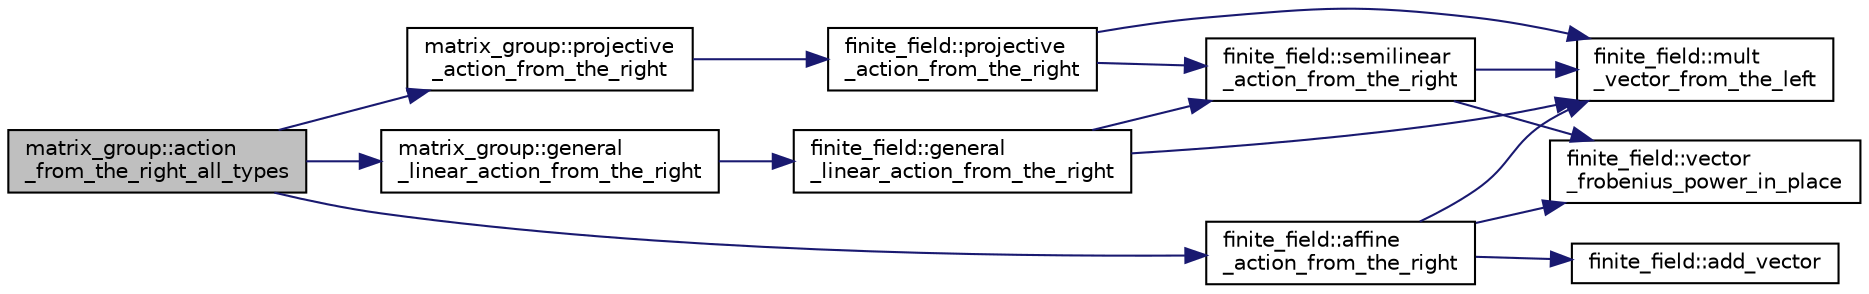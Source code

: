 digraph "matrix_group::action_from_the_right_all_types"
{
  edge [fontname="Helvetica",fontsize="10",labelfontname="Helvetica",labelfontsize="10"];
  node [fontname="Helvetica",fontsize="10",shape=record];
  rankdir="LR";
  Node8 [label="matrix_group::action\l_from_the_right_all_types",height=0.2,width=0.4,color="black", fillcolor="grey75", style="filled", fontcolor="black"];
  Node8 -> Node9 [color="midnightblue",fontsize="10",style="solid",fontname="Helvetica"];
  Node9 [label="matrix_group::projective\l_action_from_the_right",height=0.2,width=0.4,color="black", fillcolor="white", style="filled",URL="$d3/ded/classmatrix__group.html#a9cd8bfb088a31889bb49f8ec8327db15"];
  Node9 -> Node10 [color="midnightblue",fontsize="10",style="solid",fontname="Helvetica"];
  Node10 [label="finite_field::projective\l_action_from_the_right",height=0.2,width=0.4,color="black", fillcolor="white", style="filled",URL="$df/d5a/classfinite__field.html#a03e363ea6ce17fc19e288d49c36c375f"];
  Node10 -> Node11 [color="midnightblue",fontsize="10",style="solid",fontname="Helvetica"];
  Node11 [label="finite_field::semilinear\l_action_from_the_right",height=0.2,width=0.4,color="black", fillcolor="white", style="filled",URL="$df/d5a/classfinite__field.html#a3e524b9391520005b083dfc4c9306302"];
  Node11 -> Node12 [color="midnightblue",fontsize="10",style="solid",fontname="Helvetica"];
  Node12 [label="finite_field::mult\l_vector_from_the_left",height=0.2,width=0.4,color="black", fillcolor="white", style="filled",URL="$df/d5a/classfinite__field.html#aad2078020fd058c71649f0a25a4c77cc"];
  Node11 -> Node13 [color="midnightblue",fontsize="10",style="solid",fontname="Helvetica"];
  Node13 [label="finite_field::vector\l_frobenius_power_in_place",height=0.2,width=0.4,color="black", fillcolor="white", style="filled",URL="$df/d5a/classfinite__field.html#ab56074024300775d943c7943d845df91"];
  Node10 -> Node12 [color="midnightblue",fontsize="10",style="solid",fontname="Helvetica"];
  Node8 -> Node14 [color="midnightblue",fontsize="10",style="solid",fontname="Helvetica"];
  Node14 [label="finite_field::affine\l_action_from_the_right",height=0.2,width=0.4,color="black", fillcolor="white", style="filled",URL="$df/d5a/classfinite__field.html#ae3de2a55577f65d79eaba0b322e3b452"];
  Node14 -> Node12 [color="midnightblue",fontsize="10",style="solid",fontname="Helvetica"];
  Node14 -> Node13 [color="midnightblue",fontsize="10",style="solid",fontname="Helvetica"];
  Node14 -> Node15 [color="midnightblue",fontsize="10",style="solid",fontname="Helvetica"];
  Node15 [label="finite_field::add_vector",height=0.2,width=0.4,color="black", fillcolor="white", style="filled",URL="$df/d5a/classfinite__field.html#a23252c462d48cc21895de6fcc0cbb59f"];
  Node8 -> Node16 [color="midnightblue",fontsize="10",style="solid",fontname="Helvetica"];
  Node16 [label="matrix_group::general\l_linear_action_from_the_right",height=0.2,width=0.4,color="black", fillcolor="white", style="filled",URL="$d3/ded/classmatrix__group.html#a889580a8a77a61365a371b76d108dc03"];
  Node16 -> Node17 [color="midnightblue",fontsize="10",style="solid",fontname="Helvetica"];
  Node17 [label="finite_field::general\l_linear_action_from_the_right",height=0.2,width=0.4,color="black", fillcolor="white", style="filled",URL="$df/d5a/classfinite__field.html#a226d3fa7c1ed976d435c3dde69ca0ded"];
  Node17 -> Node11 [color="midnightblue",fontsize="10",style="solid",fontname="Helvetica"];
  Node17 -> Node12 [color="midnightblue",fontsize="10",style="solid",fontname="Helvetica"];
}
